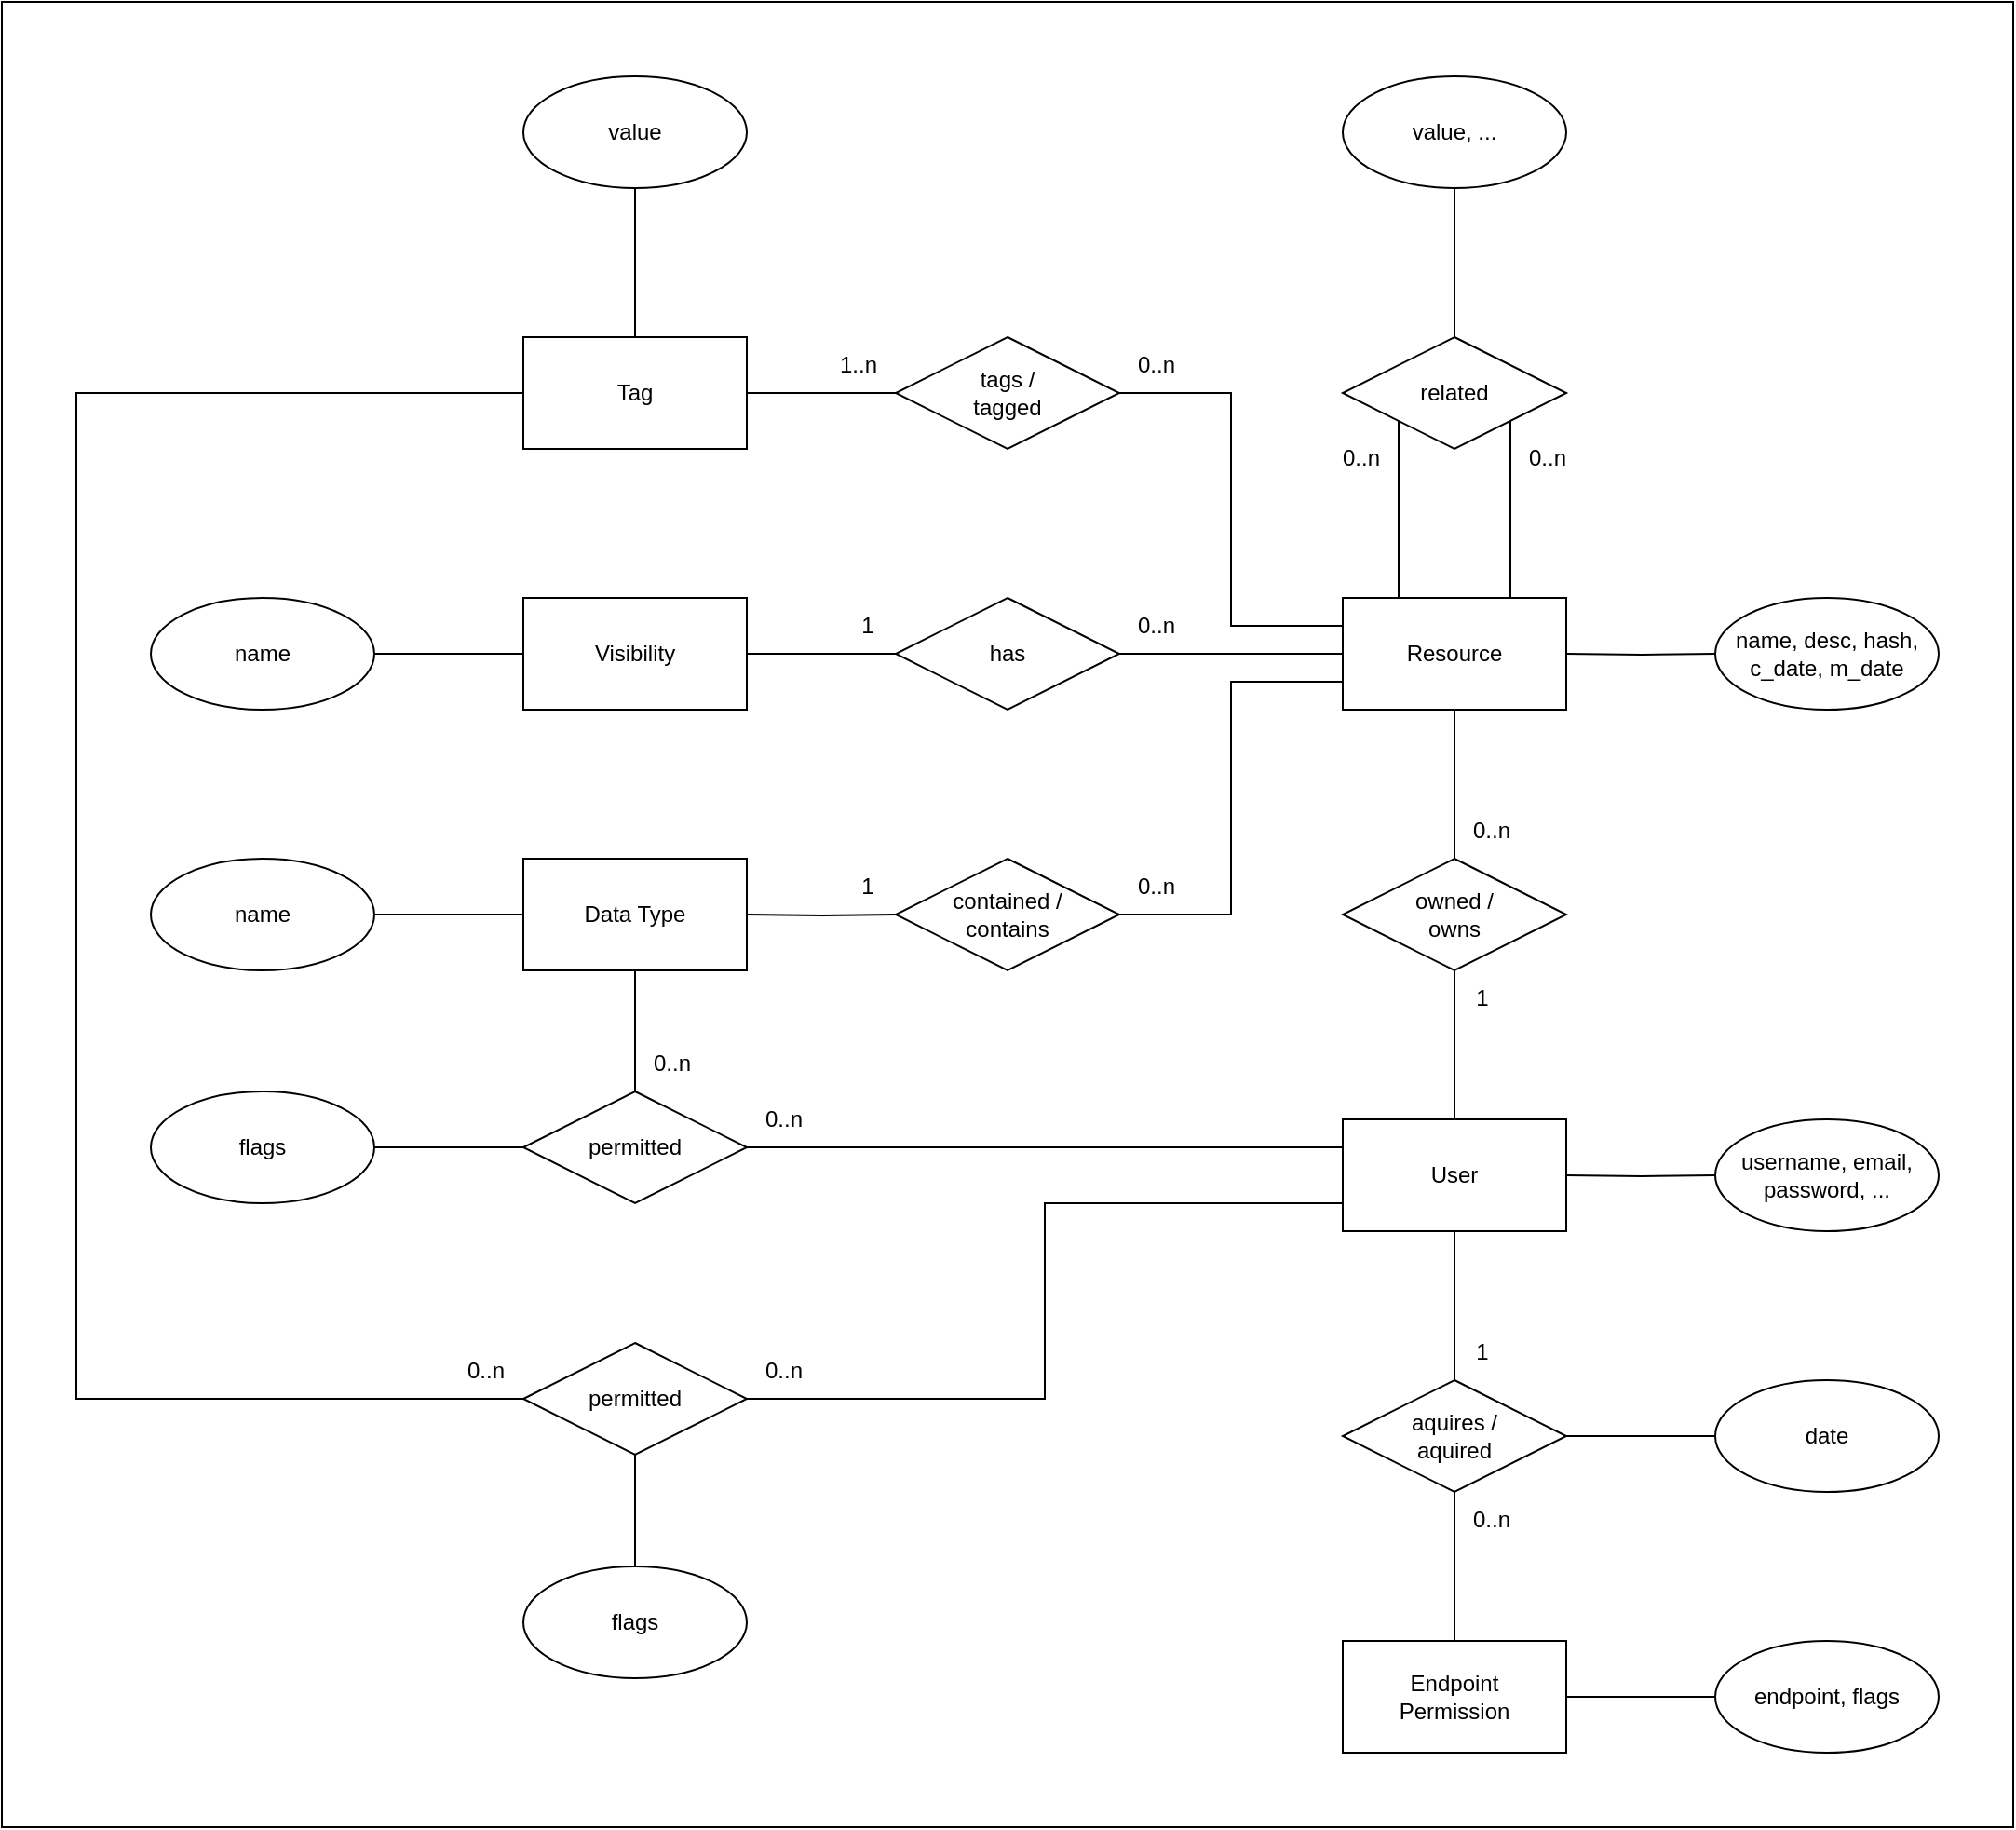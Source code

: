 <mxfile version="21.2.8" type="device" pages="2">
  <diagram name="Pagina-1" id="7mOzniVwdlXqiiTCB1uk">
    <mxGraphModel dx="2314" dy="1196" grid="1" gridSize="10" guides="0" tooltips="1" connect="1" arrows="1" fold="1" page="1" pageScale="1" pageWidth="4681" pageHeight="3300" math="0" shadow="0">
      <root>
        <mxCell id="0" />
        <mxCell id="1" parent="0" />
        <mxCell id="lh5LkV6s2AJEqKl59_cM-85" value="" style="rounded=0;whiteSpace=wrap;html=1;" parent="1" vertex="1">
          <mxGeometry x="80" y="80" width="1080" height="980" as="geometry" />
        </mxCell>
        <mxCell id="lh5LkV6s2AJEqKl59_cM-1" value="User" style="rounded=0;whiteSpace=wrap;html=1;" parent="1" vertex="1">
          <mxGeometry x="800" y="680" width="120" height="60" as="geometry" />
        </mxCell>
        <mxCell id="lh5LkV6s2AJEqKl59_cM-2" style="edgeStyle=orthogonalEdgeStyle;rounded=0;orthogonalLoop=1;jettySize=auto;html=1;exitX=1;exitY=0.5;exitDx=0;exitDy=0;entryX=0;entryY=0.5;entryDx=0;entryDy=0;endArrow=none;endFill=0;" parent="1" source="lh5LkV6s2AJEqKl59_cM-3" target="lh5LkV6s2AJEqKl59_cM-14" edge="1">
          <mxGeometry relative="1" as="geometry" />
        </mxCell>
        <mxCell id="lh5LkV6s2AJEqKl59_cM-15" style="edgeStyle=orthogonalEdgeStyle;rounded=0;orthogonalLoop=1;jettySize=auto;html=1;exitX=0.5;exitY=0;exitDx=0;exitDy=0;entryX=0.5;entryY=1;entryDx=0;entryDy=0;endArrow=none;endFill=0;" parent="1" source="lh5LkV6s2AJEqKl59_cM-3" target="lh5LkV6s2AJEqKl59_cM-1" edge="1">
          <mxGeometry relative="1" as="geometry" />
        </mxCell>
        <mxCell id="lh5LkV6s2AJEqKl59_cM-3" value="aquires /&lt;br&gt;aquired" style="rhombus;whiteSpace=wrap;html=1;" parent="1" vertex="1">
          <mxGeometry x="800" y="820" width="120" height="60" as="geometry" />
        </mxCell>
        <mxCell id="lh5LkV6s2AJEqKl59_cM-4" style="rounded=0;orthogonalLoop=1;jettySize=auto;html=1;exitX=0.5;exitY=0;exitDx=0;exitDy=0;entryX=0.5;entryY=1;entryDx=0;entryDy=0;endArrow=none;endFill=0;" parent="1" source="lh5LkV6s2AJEqKl59_cM-8" target="lh5LkV6s2AJEqKl59_cM-3" edge="1">
          <mxGeometry relative="1" as="geometry" />
        </mxCell>
        <mxCell id="lh5LkV6s2AJEqKl59_cM-8" value="Endpoint&lt;br&gt;Permission" style="rounded=0;whiteSpace=wrap;html=1;" parent="1" vertex="1">
          <mxGeometry x="800" y="960" width="120" height="60" as="geometry" />
        </mxCell>
        <mxCell id="lh5LkV6s2AJEqKl59_cM-9" value="0..n" style="text;html=1;strokeColor=none;fillColor=none;align=center;verticalAlign=middle;whiteSpace=wrap;rounded=0;" parent="1" vertex="1">
          <mxGeometry x="860" y="880" width="40" height="30" as="geometry" />
        </mxCell>
        <mxCell id="lh5LkV6s2AJEqKl59_cM-10" value="1" style="text;html=1;strokeColor=none;fillColor=none;align=center;verticalAlign=middle;whiteSpace=wrap;rounded=0;" parent="1" vertex="1">
          <mxGeometry x="860" y="790" width="30" height="30" as="geometry" />
        </mxCell>
        <mxCell id="lh5LkV6s2AJEqKl59_cM-84" style="edgeStyle=orthogonalEdgeStyle;rounded=0;orthogonalLoop=1;jettySize=auto;html=1;exitX=0;exitY=0.5;exitDx=0;exitDy=0;entryX=1;entryY=0.5;entryDx=0;entryDy=0;endArrow=none;endFill=0;" parent="1" source="lh5LkV6s2AJEqKl59_cM-12" target="lh5LkV6s2AJEqKl59_cM-8" edge="1">
          <mxGeometry relative="1" as="geometry" />
        </mxCell>
        <mxCell id="lh5LkV6s2AJEqKl59_cM-12" value="endpoint, flags" style="ellipse;whiteSpace=wrap;html=1;" parent="1" vertex="1">
          <mxGeometry x="1000" y="960" width="120" height="60" as="geometry" />
        </mxCell>
        <mxCell id="lh5LkV6s2AJEqKl59_cM-14" value="date" style="ellipse;whiteSpace=wrap;html=1;" parent="1" vertex="1">
          <mxGeometry x="1000" y="820" width="120" height="60" as="geometry" />
        </mxCell>
        <mxCell id="lh5LkV6s2AJEqKl59_cM-17" value="Resource" style="rounded=0;whiteSpace=wrap;html=1;" parent="1" vertex="1">
          <mxGeometry x="800" y="400" width="120" height="60" as="geometry" />
        </mxCell>
        <mxCell id="lh5LkV6s2AJEqKl59_cM-18" style="rounded=0;orthogonalLoop=1;jettySize=auto;html=1;exitX=0.5;exitY=0;exitDx=0;exitDy=0;entryX=0.5;entryY=1;entryDx=0;entryDy=0;endArrow=none;endFill=0;" parent="1" source="lh5LkV6s2AJEqKl59_cM-19" target="lh5LkV6s2AJEqKl59_cM-17" edge="1">
          <mxGeometry relative="1" as="geometry" />
        </mxCell>
        <mxCell id="lh5LkV6s2AJEqKl59_cM-22" style="edgeStyle=orthogonalEdgeStyle;rounded=0;orthogonalLoop=1;jettySize=auto;html=1;exitX=0.5;exitY=1;exitDx=0;exitDy=0;entryX=0.5;entryY=0;entryDx=0;entryDy=0;endArrow=none;endFill=0;" parent="1" source="lh5LkV6s2AJEqKl59_cM-19" target="lh5LkV6s2AJEqKl59_cM-1" edge="1">
          <mxGeometry relative="1" as="geometry" />
        </mxCell>
        <mxCell id="lh5LkV6s2AJEqKl59_cM-19" value="owned /&lt;br&gt;owns" style="rhombus;whiteSpace=wrap;html=1;" parent="1" vertex="1">
          <mxGeometry x="800" y="540" width="120" height="60" as="geometry" />
        </mxCell>
        <mxCell id="lh5LkV6s2AJEqKl59_cM-20" value="0..n" style="text;html=1;strokeColor=none;fillColor=none;align=center;verticalAlign=middle;whiteSpace=wrap;rounded=0;" parent="1" vertex="1">
          <mxGeometry x="860" y="510" width="40" height="30" as="geometry" />
        </mxCell>
        <mxCell id="lh5LkV6s2AJEqKl59_cM-21" value="1" style="text;html=1;strokeColor=none;fillColor=none;align=center;verticalAlign=middle;whiteSpace=wrap;rounded=0;" parent="1" vertex="1">
          <mxGeometry x="860" y="600" width="30" height="30" as="geometry" />
        </mxCell>
        <mxCell id="lh5LkV6s2AJEqKl59_cM-23" style="edgeStyle=orthogonalEdgeStyle;rounded=0;orthogonalLoop=1;jettySize=auto;html=1;exitX=1;exitY=0.5;exitDx=0;exitDy=0;entryX=0;entryY=0.5;entryDx=0;entryDy=0;endArrow=none;endFill=0;" parent="1" target="lh5LkV6s2AJEqKl59_cM-24" edge="1">
          <mxGeometry relative="1" as="geometry">
            <mxPoint x="920" y="710" as="sourcePoint" />
          </mxGeometry>
        </mxCell>
        <mxCell id="lh5LkV6s2AJEqKl59_cM-24" value="username, email, password, ..." style="ellipse;whiteSpace=wrap;html=1;" parent="1" vertex="1">
          <mxGeometry x="1000" y="680" width="120" height="60" as="geometry" />
        </mxCell>
        <mxCell id="lh5LkV6s2AJEqKl59_cM-26" style="rounded=0;orthogonalLoop=1;jettySize=auto;html=1;exitX=0;exitY=1;exitDx=0;exitDy=0;entryX=0.25;entryY=0;entryDx=0;entryDy=0;endArrow=none;endFill=0;" parent="1" source="lh5LkV6s2AJEqKl59_cM-29" edge="1">
          <mxGeometry relative="1" as="geometry">
            <mxPoint x="830" y="400" as="targetPoint" />
          </mxGeometry>
        </mxCell>
        <mxCell id="lh5LkV6s2AJEqKl59_cM-27" style="rounded=0;orthogonalLoop=1;jettySize=auto;html=1;exitX=1;exitY=1;exitDx=0;exitDy=0;entryX=0.75;entryY=0;entryDx=0;entryDy=0;endArrow=none;endFill=0;" parent="1" source="lh5LkV6s2AJEqKl59_cM-29" edge="1">
          <mxGeometry relative="1" as="geometry">
            <mxPoint x="890" y="400" as="targetPoint" />
          </mxGeometry>
        </mxCell>
        <mxCell id="lh5LkV6s2AJEqKl59_cM-28" style="edgeStyle=orthogonalEdgeStyle;rounded=0;orthogonalLoop=1;jettySize=auto;html=1;exitX=0.5;exitY=0;exitDx=0;exitDy=0;entryX=0.5;entryY=1;entryDx=0;entryDy=0;endArrow=none;endFill=0;" parent="1" source="lh5LkV6s2AJEqKl59_cM-29" target="lh5LkV6s2AJEqKl59_cM-32" edge="1">
          <mxGeometry relative="1" as="geometry" />
        </mxCell>
        <mxCell id="lh5LkV6s2AJEqKl59_cM-29" value="related" style="rhombus;whiteSpace=wrap;html=1;" parent="1" vertex="1">
          <mxGeometry x="800" y="260" width="120" height="60" as="geometry" />
        </mxCell>
        <mxCell id="lh5LkV6s2AJEqKl59_cM-30" value="0..n" style="text;html=1;strokeColor=none;fillColor=none;align=center;verticalAlign=middle;whiteSpace=wrap;rounded=0;" parent="1" vertex="1">
          <mxGeometry x="790" y="310" width="40" height="30" as="geometry" />
        </mxCell>
        <mxCell id="lh5LkV6s2AJEqKl59_cM-31" value="0..n" style="text;html=1;strokeColor=none;fillColor=none;align=center;verticalAlign=middle;whiteSpace=wrap;rounded=0;" parent="1" vertex="1">
          <mxGeometry x="890" y="310" width="40" height="30" as="geometry" />
        </mxCell>
        <mxCell id="lh5LkV6s2AJEqKl59_cM-32" value="value, ..." style="ellipse;whiteSpace=wrap;html=1;" parent="1" vertex="1">
          <mxGeometry x="800" y="120" width="120" height="60" as="geometry" />
        </mxCell>
        <mxCell id="lh5LkV6s2AJEqKl59_cM-33" style="edgeStyle=orthogonalEdgeStyle;rounded=0;orthogonalLoop=1;jettySize=auto;html=1;exitX=1;exitY=0.5;exitDx=0;exitDy=0;entryX=0;entryY=0.5;entryDx=0;entryDy=0;endArrow=none;endFill=0;" parent="1" target="lh5LkV6s2AJEqKl59_cM-34" edge="1">
          <mxGeometry relative="1" as="geometry">
            <mxPoint x="920" y="430" as="sourcePoint" />
          </mxGeometry>
        </mxCell>
        <mxCell id="lh5LkV6s2AJEqKl59_cM-34" value="name, desc, hash, c_date, m_date" style="ellipse;whiteSpace=wrap;html=1;" parent="1" vertex="1">
          <mxGeometry x="1000" y="400" width="120" height="60" as="geometry" />
        </mxCell>
        <mxCell id="lh5LkV6s2AJEqKl59_cM-47" style="edgeStyle=orthogonalEdgeStyle;rounded=0;orthogonalLoop=1;jettySize=auto;html=1;exitX=1;exitY=0.5;exitDx=0;exitDy=0;entryX=0;entryY=0.5;entryDx=0;entryDy=0;endArrow=none;endFill=0;" parent="1" source="lh5LkV6s2AJEqKl59_cM-35" target="lh5LkV6s2AJEqKl59_cM-44" edge="1">
          <mxGeometry relative="1" as="geometry" />
        </mxCell>
        <mxCell id="lh5LkV6s2AJEqKl59_cM-35" value="Visibility" style="rounded=0;whiteSpace=wrap;html=1;" parent="1" vertex="1">
          <mxGeometry x="360" y="400" width="120" height="60" as="geometry" />
        </mxCell>
        <mxCell id="lh5LkV6s2AJEqKl59_cM-36" value="Data Type" style="rounded=0;whiteSpace=wrap;html=1;" parent="1" vertex="1">
          <mxGeometry x="360" y="540" width="120" height="60" as="geometry" />
        </mxCell>
        <mxCell id="lh5LkV6s2AJEqKl59_cM-37" value="Tag" style="rounded=0;whiteSpace=wrap;html=1;" parent="1" vertex="1">
          <mxGeometry x="360" y="260" width="120" height="60" as="geometry" />
        </mxCell>
        <mxCell id="lh5LkV6s2AJEqKl59_cM-39" style="edgeStyle=orthogonalEdgeStyle;rounded=0;orthogonalLoop=1;jettySize=auto;html=1;exitX=1;exitY=0.5;exitDx=0;exitDy=0;entryX=0;entryY=0.5;entryDx=0;entryDy=0;endArrow=none;endFill=0;" parent="1" source="lh5LkV6s2AJEqKl59_cM-38" target="lh5LkV6s2AJEqKl59_cM-36" edge="1">
          <mxGeometry relative="1" as="geometry" />
        </mxCell>
        <mxCell id="lh5LkV6s2AJEqKl59_cM-38" value="name" style="ellipse;whiteSpace=wrap;html=1;" parent="1" vertex="1">
          <mxGeometry x="160" y="540" width="120" height="60" as="geometry" />
        </mxCell>
        <mxCell id="lh5LkV6s2AJEqKl59_cM-40" style="edgeStyle=orthogonalEdgeStyle;rounded=0;orthogonalLoop=1;jettySize=auto;html=1;exitX=1;exitY=0.5;exitDx=0;exitDy=0;entryX=0;entryY=0.5;entryDx=0;entryDy=0;endArrow=none;endFill=0;" parent="1" source="lh5LkV6s2AJEqKl59_cM-41" edge="1">
          <mxGeometry relative="1" as="geometry">
            <mxPoint x="360" y="430" as="targetPoint" />
          </mxGeometry>
        </mxCell>
        <mxCell id="lh5LkV6s2AJEqKl59_cM-41" value="name" style="ellipse;whiteSpace=wrap;html=1;" parent="1" vertex="1">
          <mxGeometry x="160" y="400" width="120" height="60" as="geometry" />
        </mxCell>
        <mxCell id="lh5LkV6s2AJEqKl59_cM-78" style="edgeStyle=orthogonalEdgeStyle;rounded=0;orthogonalLoop=1;jettySize=auto;html=1;exitX=0.5;exitY=1;exitDx=0;exitDy=0;entryX=0.5;entryY=0;entryDx=0;entryDy=0;endArrow=none;endFill=0;" parent="1" source="lh5LkV6s2AJEqKl59_cM-43" target="lh5LkV6s2AJEqKl59_cM-37" edge="1">
          <mxGeometry relative="1" as="geometry" />
        </mxCell>
        <mxCell id="lh5LkV6s2AJEqKl59_cM-43" value="value" style="ellipse;whiteSpace=wrap;html=1;" parent="1" vertex="1">
          <mxGeometry x="360" y="120" width="120" height="60" as="geometry" />
        </mxCell>
        <mxCell id="lh5LkV6s2AJEqKl59_cM-57" style="edgeStyle=orthogonalEdgeStyle;rounded=0;orthogonalLoop=1;jettySize=auto;html=1;exitX=1;exitY=0.5;exitDx=0;exitDy=0;entryX=0;entryY=0.5;entryDx=0;entryDy=0;endArrow=none;endFill=0;" parent="1" source="lh5LkV6s2AJEqKl59_cM-44" target="lh5LkV6s2AJEqKl59_cM-17" edge="1">
          <mxGeometry relative="1" as="geometry" />
        </mxCell>
        <mxCell id="lh5LkV6s2AJEqKl59_cM-44" value="has" style="rhombus;whiteSpace=wrap;html=1;" parent="1" vertex="1">
          <mxGeometry x="560" y="400" width="120" height="60" as="geometry" />
        </mxCell>
        <mxCell id="lh5LkV6s2AJEqKl59_cM-45" value="1" style="text;html=1;strokeColor=none;fillColor=none;align=center;verticalAlign=middle;whiteSpace=wrap;rounded=0;" parent="1" vertex="1">
          <mxGeometry x="530" y="400" width="30" height="30" as="geometry" />
        </mxCell>
        <mxCell id="lh5LkV6s2AJEqKl59_cM-46" value="0..n" style="text;html=1;strokeColor=none;fillColor=none;align=center;verticalAlign=middle;whiteSpace=wrap;rounded=0;" parent="1" vertex="1">
          <mxGeometry x="680" y="400" width="40" height="30" as="geometry" />
        </mxCell>
        <mxCell id="lh5LkV6s2AJEqKl59_cM-48" style="edgeStyle=orthogonalEdgeStyle;rounded=0;orthogonalLoop=1;jettySize=auto;html=1;exitX=1;exitY=0.5;exitDx=0;exitDy=0;entryX=0;entryY=0.5;entryDx=0;entryDy=0;endArrow=none;endFill=0;" parent="1" target="lh5LkV6s2AJEqKl59_cM-49" edge="1">
          <mxGeometry relative="1" as="geometry">
            <mxPoint x="480" y="570" as="sourcePoint" />
          </mxGeometry>
        </mxCell>
        <mxCell id="lh5LkV6s2AJEqKl59_cM-56" style="edgeStyle=orthogonalEdgeStyle;rounded=0;orthogonalLoop=1;jettySize=auto;html=1;exitX=1;exitY=0.5;exitDx=0;exitDy=0;entryX=0;entryY=0.75;entryDx=0;entryDy=0;endArrow=none;endFill=0;" parent="1" source="lh5LkV6s2AJEqKl59_cM-49" target="lh5LkV6s2AJEqKl59_cM-17" edge="1">
          <mxGeometry relative="1" as="geometry" />
        </mxCell>
        <mxCell id="lh5LkV6s2AJEqKl59_cM-49" value="contained /&lt;br&gt;contains" style="rhombus;whiteSpace=wrap;html=1;" parent="1" vertex="1">
          <mxGeometry x="560" y="540" width="120" height="60" as="geometry" />
        </mxCell>
        <mxCell id="lh5LkV6s2AJEqKl59_cM-50" value="1" style="text;html=1;strokeColor=none;fillColor=none;align=center;verticalAlign=middle;whiteSpace=wrap;rounded=0;" parent="1" vertex="1">
          <mxGeometry x="530" y="540" width="30" height="30" as="geometry" />
        </mxCell>
        <mxCell id="lh5LkV6s2AJEqKl59_cM-51" value="0..n" style="text;html=1;strokeColor=none;fillColor=none;align=center;verticalAlign=middle;whiteSpace=wrap;rounded=0;" parent="1" vertex="1">
          <mxGeometry x="680" y="540" width="40" height="30" as="geometry" />
        </mxCell>
        <mxCell id="lh5LkV6s2AJEqKl59_cM-52" value="1..n" style="text;html=1;strokeColor=none;fillColor=none;align=center;verticalAlign=middle;whiteSpace=wrap;rounded=0;" parent="1" vertex="1">
          <mxGeometry x="520" y="260" width="40" height="30" as="geometry" />
        </mxCell>
        <mxCell id="lh5LkV6s2AJEqKl59_cM-53" value="0..n" style="text;html=1;strokeColor=none;fillColor=none;align=center;verticalAlign=middle;whiteSpace=wrap;rounded=0;" parent="1" vertex="1">
          <mxGeometry x="680" y="260" width="40" height="30" as="geometry" />
        </mxCell>
        <mxCell id="lh5LkV6s2AJEqKl59_cM-55" style="edgeStyle=orthogonalEdgeStyle;rounded=0;orthogonalLoop=1;jettySize=auto;html=1;exitX=0;exitY=0.5;exitDx=0;exitDy=0;entryX=1;entryY=0.5;entryDx=0;entryDy=0;endArrow=none;endFill=0;" parent="1" source="lh5LkV6s2AJEqKl59_cM-54" target="lh5LkV6s2AJEqKl59_cM-37" edge="1">
          <mxGeometry relative="1" as="geometry" />
        </mxCell>
        <mxCell id="lh5LkV6s2AJEqKl59_cM-58" style="edgeStyle=orthogonalEdgeStyle;rounded=0;orthogonalLoop=1;jettySize=auto;html=1;exitX=1;exitY=0.5;exitDx=0;exitDy=0;entryX=0;entryY=0.25;entryDx=0;entryDy=0;endArrow=none;endFill=0;" parent="1" source="lh5LkV6s2AJEqKl59_cM-54" target="lh5LkV6s2AJEqKl59_cM-17" edge="1">
          <mxGeometry relative="1" as="geometry" />
        </mxCell>
        <mxCell id="lh5LkV6s2AJEqKl59_cM-54" value="tags /&lt;br&gt;tagged" style="rhombus;whiteSpace=wrap;html=1;" parent="1" vertex="1">
          <mxGeometry x="560" y="260" width="120" height="60" as="geometry" />
        </mxCell>
        <mxCell id="lh5LkV6s2AJEqKl59_cM-60" style="edgeStyle=orthogonalEdgeStyle;rounded=0;orthogonalLoop=1;jettySize=auto;html=1;exitX=1;exitY=0.5;exitDx=0;exitDy=0;entryX=0;entryY=0.25;entryDx=0;entryDy=0;endArrow=none;endFill=0;" parent="1" source="lh5LkV6s2AJEqKl59_cM-59" target="lh5LkV6s2AJEqKl59_cM-1" edge="1">
          <mxGeometry relative="1" as="geometry" />
        </mxCell>
        <mxCell id="lh5LkV6s2AJEqKl59_cM-83" style="edgeStyle=orthogonalEdgeStyle;rounded=0;orthogonalLoop=1;jettySize=auto;html=1;exitX=0.5;exitY=0;exitDx=0;exitDy=0;entryX=0.5;entryY=1;entryDx=0;entryDy=0;endArrow=none;endFill=0;" parent="1" source="lh5LkV6s2AJEqKl59_cM-59" target="lh5LkV6s2AJEqKl59_cM-36" edge="1">
          <mxGeometry relative="1" as="geometry" />
        </mxCell>
        <mxCell id="lh5LkV6s2AJEqKl59_cM-59" value="permitted" style="rhombus;whiteSpace=wrap;html=1;" parent="1" vertex="1">
          <mxGeometry x="360" y="665" width="120" height="60" as="geometry" />
        </mxCell>
        <mxCell id="lh5LkV6s2AJEqKl59_cM-64" style="edgeStyle=orthogonalEdgeStyle;rounded=0;orthogonalLoop=1;jettySize=auto;html=1;exitX=1;exitY=0.5;exitDx=0;exitDy=0;entryX=0;entryY=0.5;entryDx=0;entryDy=0;endArrow=none;endFill=0;" parent="1" source="lh5LkV6s2AJEqKl59_cM-65" edge="1">
          <mxGeometry relative="1" as="geometry">
            <mxPoint x="360" y="695" as="targetPoint" />
          </mxGeometry>
        </mxCell>
        <mxCell id="lh5LkV6s2AJEqKl59_cM-65" value="flags" style="ellipse;whiteSpace=wrap;html=1;" parent="1" vertex="1">
          <mxGeometry x="160" y="665" width="120" height="60" as="geometry" />
        </mxCell>
        <mxCell id="lh5LkV6s2AJEqKl59_cM-74" style="edgeStyle=orthogonalEdgeStyle;rounded=0;orthogonalLoop=1;jettySize=auto;html=1;exitX=1;exitY=0.5;exitDx=0;exitDy=0;entryX=0;entryY=0.75;entryDx=0;entryDy=0;endArrow=none;endFill=0;" parent="1" source="lh5LkV6s2AJEqKl59_cM-67" target="lh5LkV6s2AJEqKl59_cM-1" edge="1">
          <mxGeometry relative="1" as="geometry" />
        </mxCell>
        <mxCell id="lh5LkV6s2AJEqKl59_cM-77" style="edgeStyle=orthogonalEdgeStyle;rounded=0;orthogonalLoop=1;jettySize=auto;html=1;exitX=0;exitY=0.5;exitDx=0;exitDy=0;entryX=0;entryY=0.5;entryDx=0;entryDy=0;endArrow=none;endFill=0;" parent="1" source="lh5LkV6s2AJEqKl59_cM-67" target="lh5LkV6s2AJEqKl59_cM-37" edge="1">
          <mxGeometry relative="1" as="geometry">
            <mxPoint x="60" y="370" as="targetPoint" />
            <Array as="points">
              <mxPoint x="120" y="830" />
              <mxPoint x="120" y="290" />
            </Array>
          </mxGeometry>
        </mxCell>
        <mxCell id="lh5LkV6s2AJEqKl59_cM-67" value="permitted" style="rhombus;whiteSpace=wrap;html=1;" parent="1" vertex="1">
          <mxGeometry x="360" y="800" width="120" height="60" as="geometry" />
        </mxCell>
        <mxCell id="lh5LkV6s2AJEqKl59_cM-76" style="edgeStyle=orthogonalEdgeStyle;rounded=0;orthogonalLoop=1;jettySize=auto;html=1;exitX=0.5;exitY=0;exitDx=0;exitDy=0;entryX=0.5;entryY=1;entryDx=0;entryDy=0;endArrow=none;endFill=0;" parent="1" source="lh5LkV6s2AJEqKl59_cM-75" target="lh5LkV6s2AJEqKl59_cM-67" edge="1">
          <mxGeometry relative="1" as="geometry" />
        </mxCell>
        <mxCell id="lh5LkV6s2AJEqKl59_cM-75" value="flags" style="ellipse;whiteSpace=wrap;html=1;" parent="1" vertex="1">
          <mxGeometry x="360" y="920" width="120" height="60" as="geometry" />
        </mxCell>
        <mxCell id="lh5LkV6s2AJEqKl59_cM-79" value="0..n" style="text;html=1;strokeColor=none;fillColor=none;align=center;verticalAlign=middle;whiteSpace=wrap;rounded=0;" parent="1" vertex="1">
          <mxGeometry x="480" y="665" width="40" height="30" as="geometry" />
        </mxCell>
        <mxCell id="lh5LkV6s2AJEqKl59_cM-80" value="0..n" style="text;html=1;strokeColor=none;fillColor=none;align=center;verticalAlign=middle;whiteSpace=wrap;rounded=0;" parent="1" vertex="1">
          <mxGeometry x="420" y="635" width="40" height="30" as="geometry" />
        </mxCell>
        <mxCell id="lh5LkV6s2AJEqKl59_cM-81" value="0..n" style="text;html=1;strokeColor=none;fillColor=none;align=center;verticalAlign=middle;whiteSpace=wrap;rounded=0;" parent="1" vertex="1">
          <mxGeometry x="480" y="800" width="40" height="30" as="geometry" />
        </mxCell>
        <mxCell id="lh5LkV6s2AJEqKl59_cM-82" value="0..n" style="text;html=1;strokeColor=none;fillColor=none;align=center;verticalAlign=middle;whiteSpace=wrap;rounded=0;" parent="1" vertex="1">
          <mxGeometry x="320" y="800" width="40" height="30" as="geometry" />
        </mxCell>
      </root>
    </mxGraphModel>
  </diagram>
  <diagram id="sbObvusgtRi-5TGIyPSc" name="Page-2">
    <mxGraphModel dx="1322" dy="683" grid="1" gridSize="10" guides="0" tooltips="1" connect="1" arrows="1" fold="1" page="1" pageScale="1" pageWidth="4681" pageHeight="3300" math="0" shadow="0">
      <root>
        <mxCell id="0" />
        <mxCell id="1" parent="0" />
        <mxCell id="IutKg_hZOnz-HP2AwQ6T-4" style="edgeStyle=orthogonalEdgeStyle;rounded=0;orthogonalLoop=1;jettySize=auto;html=1;exitX=1;exitY=0.5;exitDx=0;exitDy=0;entryX=0;entryY=0.5;entryDx=0;entryDy=0;" edge="1" parent="1" source="IutKg_hZOnz-HP2AwQ6T-1" target="IutKg_hZOnz-HP2AwQ6T-3">
          <mxGeometry relative="1" as="geometry" />
        </mxCell>
        <mxCell id="IutKg_hZOnz-HP2AwQ6T-1" value="Server" style="rounded=0;whiteSpace=wrap;html=1;" vertex="1" parent="1">
          <mxGeometry x="960" y="660" width="80" height="60" as="geometry" />
        </mxCell>
        <mxCell id="IutKg_hZOnz-HP2AwQ6T-8" style="edgeStyle=orthogonalEdgeStyle;rounded=0;orthogonalLoop=1;jettySize=auto;html=1;exitX=0.25;exitY=0;exitDx=0;exitDy=0;entryX=0.5;entryY=1;entryDx=0;entryDy=0;" edge="1" parent="1" source="IutKg_hZOnz-HP2AwQ6T-3" target="IutKg_hZOnz-HP2AwQ6T-5">
          <mxGeometry relative="1" as="geometry" />
        </mxCell>
        <mxCell id="IutKg_hZOnz-HP2AwQ6T-9" style="edgeStyle=orthogonalEdgeStyle;rounded=0;orthogonalLoop=1;jettySize=auto;html=1;exitX=0.75;exitY=0;exitDx=0;exitDy=0;entryX=0.5;entryY=1;entryDx=0;entryDy=0;" edge="1" parent="1" source="IutKg_hZOnz-HP2AwQ6T-3" target="IutKg_hZOnz-HP2AwQ6T-6">
          <mxGeometry relative="1" as="geometry" />
        </mxCell>
        <mxCell id="IutKg_hZOnz-HP2AwQ6T-3" value="Socket queue" style="rounded=0;whiteSpace=wrap;html=1;" vertex="1" parent="1">
          <mxGeometry x="1120" y="640" width="240" height="100" as="geometry" />
        </mxCell>
        <mxCell id="IutKg_hZOnz-HP2AwQ6T-12" style="edgeStyle=orthogonalEdgeStyle;rounded=0;orthogonalLoop=1;jettySize=auto;html=1;exitX=0.5;exitY=0;exitDx=0;exitDy=0;entryX=0.25;entryY=1;entryDx=0;entryDy=0;" edge="1" parent="1" source="IutKg_hZOnz-HP2AwQ6T-5" target="IutKg_hZOnz-HP2AwQ6T-11">
          <mxGeometry relative="1" as="geometry" />
        </mxCell>
        <mxCell id="IutKg_hZOnz-HP2AwQ6T-5" value="Request&lt;br&gt;worker" style="rounded=0;whiteSpace=wrap;html=1;" vertex="1" parent="1">
          <mxGeometry x="1140" y="500" width="80" height="60" as="geometry" />
        </mxCell>
        <mxCell id="IutKg_hZOnz-HP2AwQ6T-13" style="edgeStyle=orthogonalEdgeStyle;rounded=0;orthogonalLoop=1;jettySize=auto;html=1;exitX=0.5;exitY=0;exitDx=0;exitDy=0;entryX=0.75;entryY=1;entryDx=0;entryDy=0;" edge="1" parent="1" source="IutKg_hZOnz-HP2AwQ6T-6" target="IutKg_hZOnz-HP2AwQ6T-11">
          <mxGeometry relative="1" as="geometry" />
        </mxCell>
        <mxCell id="IutKg_hZOnz-HP2AwQ6T-6" value="Request&lt;br&gt;worker" style="rounded=0;whiteSpace=wrap;html=1;" vertex="1" parent="1">
          <mxGeometry x="1260" y="500" width="80" height="60" as="geometry" />
        </mxCell>
        <mxCell id="IutKg_hZOnz-HP2AwQ6T-7" value="..." style="text;html=1;strokeColor=none;fillColor=none;align=center;verticalAlign=middle;whiteSpace=wrap;rounded=0;" vertex="1" parent="1">
          <mxGeometry x="1220" y="510" width="40" height="40" as="geometry" />
        </mxCell>
        <mxCell id="IutKg_hZOnz-HP2AwQ6T-17" style="edgeStyle=orthogonalEdgeStyle;rounded=0;orthogonalLoop=1;jettySize=auto;html=1;exitX=0.25;exitY=0;exitDx=0;exitDy=0;entryX=0.5;entryY=1;entryDx=0;entryDy=0;" edge="1" parent="1" source="IutKg_hZOnz-HP2AwQ6T-11" target="IutKg_hZOnz-HP2AwQ6T-14">
          <mxGeometry relative="1" as="geometry" />
        </mxCell>
        <mxCell id="IutKg_hZOnz-HP2AwQ6T-18" style="edgeStyle=orthogonalEdgeStyle;rounded=0;orthogonalLoop=1;jettySize=auto;html=1;exitX=0.75;exitY=0;exitDx=0;exitDy=0;entryX=0.5;entryY=1;entryDx=0;entryDy=0;" edge="1" parent="1" source="IutKg_hZOnz-HP2AwQ6T-11" target="IutKg_hZOnz-HP2AwQ6T-15">
          <mxGeometry relative="1" as="geometry" />
        </mxCell>
        <mxCell id="IutKg_hZOnz-HP2AwQ6T-11" value="Query queue" style="rounded=0;whiteSpace=wrap;html=1;" vertex="1" parent="1">
          <mxGeometry x="1120" y="320" width="240" height="100" as="geometry" />
        </mxCell>
        <mxCell id="IutKg_hZOnz-HP2AwQ6T-14" value="Query&lt;br&gt;worker" style="rounded=0;whiteSpace=wrap;html=1;" vertex="1" parent="1">
          <mxGeometry x="1140" y="180" width="80" height="60" as="geometry" />
        </mxCell>
        <mxCell id="IutKg_hZOnz-HP2AwQ6T-15" value="Query&lt;br&gt;worker" style="rounded=0;whiteSpace=wrap;html=1;" vertex="1" parent="1">
          <mxGeometry x="1260" y="180" width="80" height="60" as="geometry" />
        </mxCell>
        <mxCell id="IutKg_hZOnz-HP2AwQ6T-16" value="..." style="text;html=1;strokeColor=none;fillColor=none;align=center;verticalAlign=middle;whiteSpace=wrap;rounded=0;" vertex="1" parent="1">
          <mxGeometry x="1220" y="190" width="40" height="40" as="geometry" />
        </mxCell>
        <mxCell id="IutKg_hZOnz-HP2AwQ6T-19" value="" style="shape=flexArrow;endArrow=classic;startArrow=classic;html=1;rounded=0;" edge="1" parent="1">
          <mxGeometry width="100" height="100" relative="1" as="geometry">
            <mxPoint x="1240" y="160" as="sourcePoint" />
            <mxPoint x="1240" y="70" as="targetPoint" />
          </mxGeometry>
        </mxCell>
      </root>
    </mxGraphModel>
  </diagram>
</mxfile>
